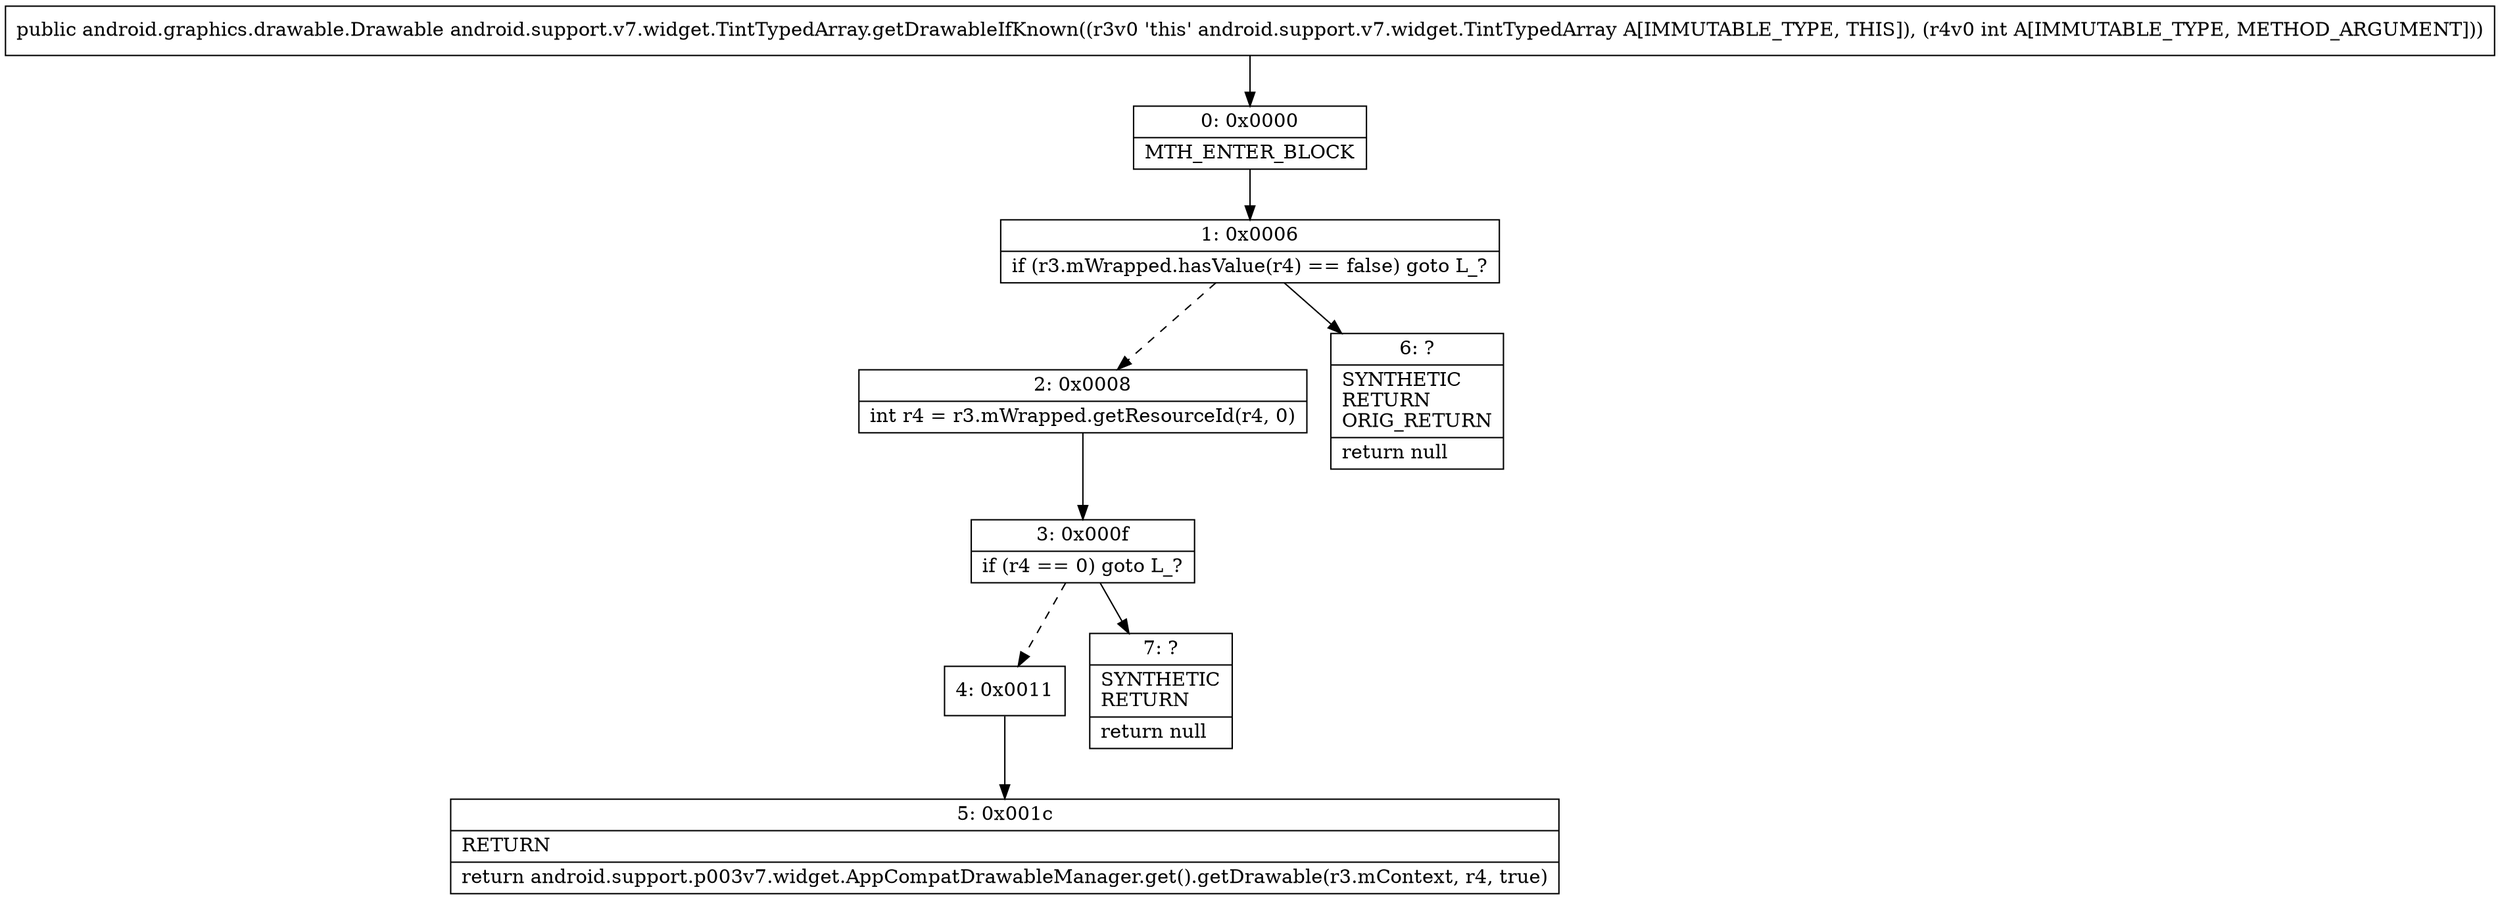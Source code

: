 digraph "CFG forandroid.support.v7.widget.TintTypedArray.getDrawableIfKnown(I)Landroid\/graphics\/drawable\/Drawable;" {
Node_0 [shape=record,label="{0\:\ 0x0000|MTH_ENTER_BLOCK\l}"];
Node_1 [shape=record,label="{1\:\ 0x0006|if (r3.mWrapped.hasValue(r4) == false) goto L_?\l}"];
Node_2 [shape=record,label="{2\:\ 0x0008|int r4 = r3.mWrapped.getResourceId(r4, 0)\l}"];
Node_3 [shape=record,label="{3\:\ 0x000f|if (r4 == 0) goto L_?\l}"];
Node_4 [shape=record,label="{4\:\ 0x0011}"];
Node_5 [shape=record,label="{5\:\ 0x001c|RETURN\l|return android.support.p003v7.widget.AppCompatDrawableManager.get().getDrawable(r3.mContext, r4, true)\l}"];
Node_6 [shape=record,label="{6\:\ ?|SYNTHETIC\lRETURN\lORIG_RETURN\l|return null\l}"];
Node_7 [shape=record,label="{7\:\ ?|SYNTHETIC\lRETURN\l|return null\l}"];
MethodNode[shape=record,label="{public android.graphics.drawable.Drawable android.support.v7.widget.TintTypedArray.getDrawableIfKnown((r3v0 'this' android.support.v7.widget.TintTypedArray A[IMMUTABLE_TYPE, THIS]), (r4v0 int A[IMMUTABLE_TYPE, METHOD_ARGUMENT])) }"];
MethodNode -> Node_0;
Node_0 -> Node_1;
Node_1 -> Node_2[style=dashed];
Node_1 -> Node_6;
Node_2 -> Node_3;
Node_3 -> Node_4[style=dashed];
Node_3 -> Node_7;
Node_4 -> Node_5;
}

